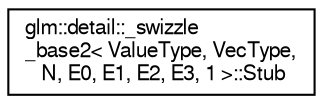 digraph "Graphical Class Hierarchy"
{
  edge [fontname="FreeSans",fontsize="10",labelfontname="FreeSans",labelfontsize="10"];
  node [fontname="FreeSans",fontsize="10",shape=record];
  rankdir="LR";
  Node1 [label="glm::detail::_swizzle\l_base2\< ValueType, VecType,\l N, E0, E1, E2, E3, 1 \>::Stub",height=0.2,width=0.4,color="black", fillcolor="white", style="filled",URL="$d2/dba/structglm_1_1detail_1_1__swizzle__base2_3_01_value_type_00_01_vec_type_00_01_n_00_01_e0_00_01_e1d74529ea3036199f62a3c164ac7e92d9.html"];
}
